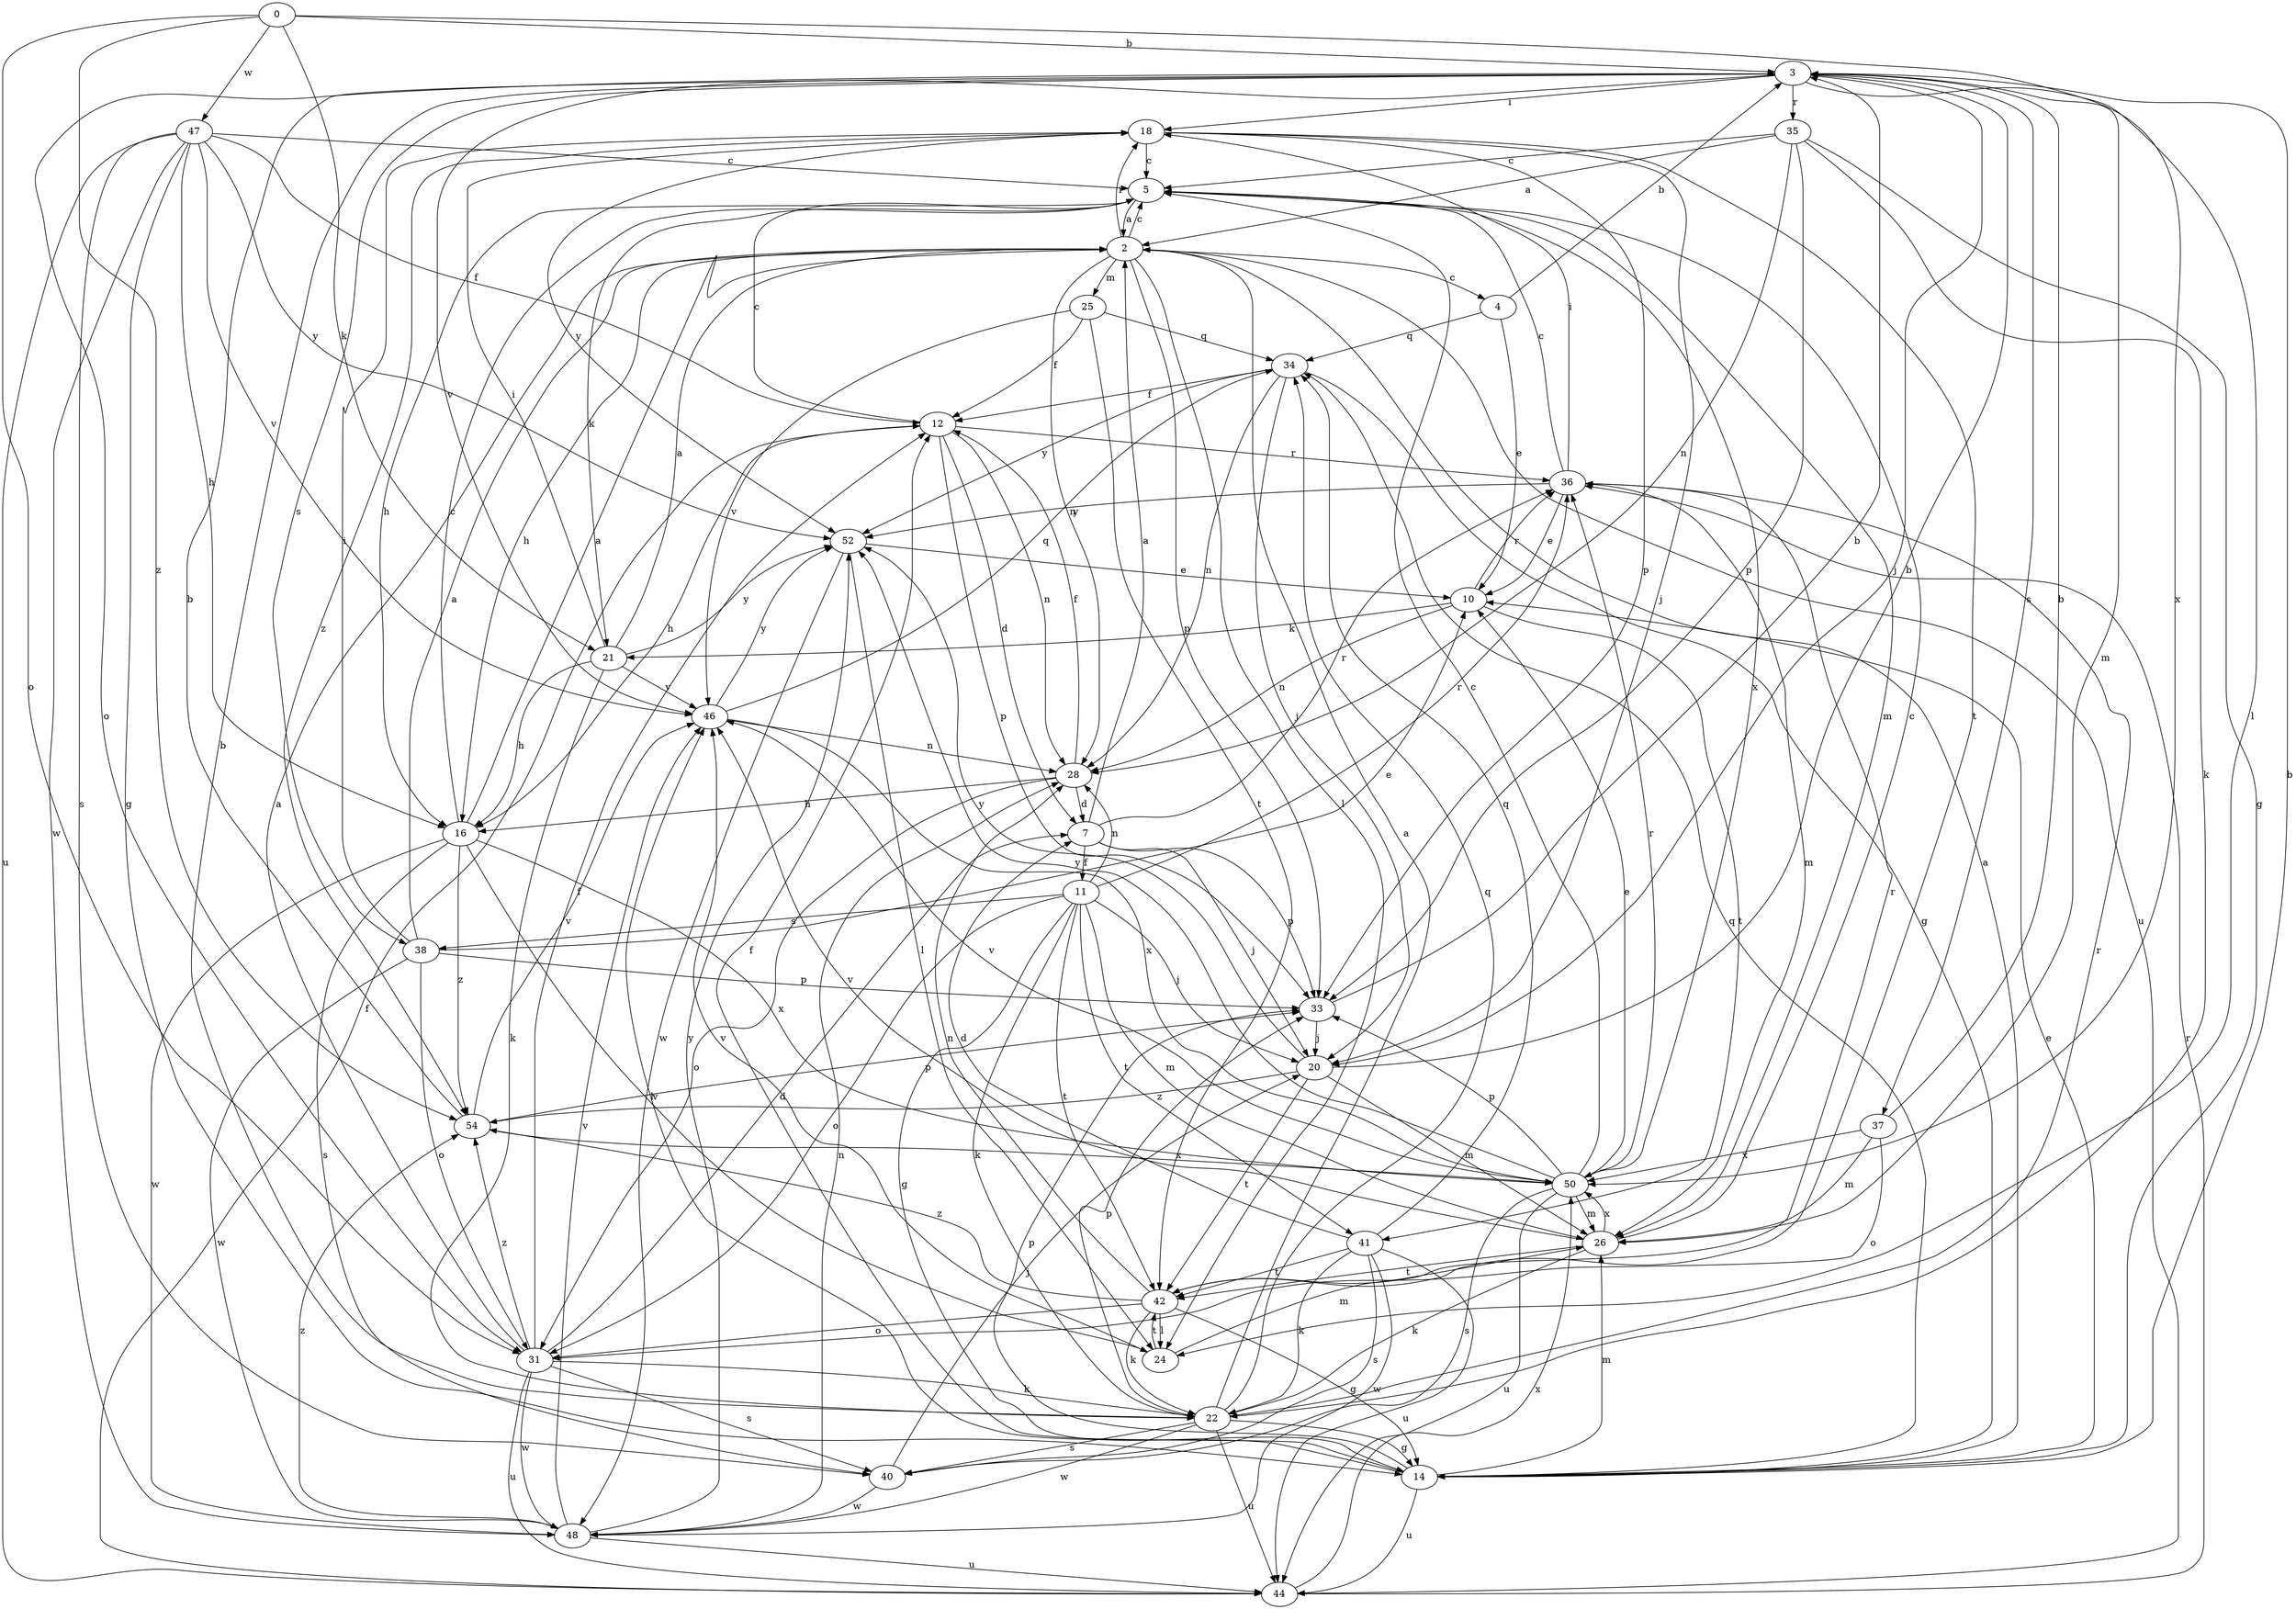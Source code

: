 strict digraph  {
0;
2;
3;
4;
5;
7;
10;
11;
12;
14;
16;
18;
20;
21;
22;
24;
25;
26;
28;
31;
33;
34;
35;
36;
37;
38;
40;
41;
42;
44;
46;
47;
48;
50;
52;
54;
0 -> 3  [label=b];
0 -> 21  [label=k];
0 -> 31  [label=o];
0 -> 47  [label=w];
0 -> 50  [label=x];
0 -> 54  [label=z];
2 -> 4  [label=c];
2 -> 5  [label=c];
2 -> 16  [label=h];
2 -> 18  [label=i];
2 -> 24  [label=l];
2 -> 25  [label=m];
2 -> 28  [label=n];
2 -> 33  [label=p];
2 -> 44  [label=u];
3 -> 18  [label=i];
3 -> 20  [label=j];
3 -> 24  [label=l];
3 -> 26  [label=m];
3 -> 31  [label=o];
3 -> 35  [label=r];
3 -> 37  [label=s];
3 -> 38  [label=s];
3 -> 46  [label=v];
4 -> 3  [label=b];
4 -> 10  [label=e];
4 -> 34  [label=q];
5 -> 2  [label=a];
5 -> 16  [label=h];
5 -> 21  [label=k];
5 -> 26  [label=m];
5 -> 50  [label=x];
7 -> 2  [label=a];
7 -> 11  [label=f];
7 -> 20  [label=j];
7 -> 33  [label=p];
7 -> 36  [label=r];
10 -> 21  [label=k];
10 -> 28  [label=n];
10 -> 36  [label=r];
10 -> 41  [label=t];
11 -> 14  [label=g];
11 -> 20  [label=j];
11 -> 22  [label=k];
11 -> 26  [label=m];
11 -> 28  [label=n];
11 -> 31  [label=o];
11 -> 36  [label=r];
11 -> 38  [label=s];
11 -> 41  [label=t];
11 -> 42  [label=t];
12 -> 5  [label=c];
12 -> 7  [label=d];
12 -> 16  [label=h];
12 -> 28  [label=n];
12 -> 33  [label=p];
12 -> 36  [label=r];
14 -> 2  [label=a];
14 -> 3  [label=b];
14 -> 10  [label=e];
14 -> 12  [label=f];
14 -> 26  [label=m];
14 -> 33  [label=p];
14 -> 34  [label=q];
14 -> 44  [label=u];
14 -> 46  [label=v];
16 -> 2  [label=a];
16 -> 5  [label=c];
16 -> 24  [label=l];
16 -> 40  [label=s];
16 -> 48  [label=w];
16 -> 50  [label=x];
16 -> 54  [label=z];
18 -> 5  [label=c];
18 -> 20  [label=j];
18 -> 33  [label=p];
18 -> 42  [label=t];
18 -> 52  [label=y];
18 -> 54  [label=z];
20 -> 3  [label=b];
20 -> 26  [label=m];
20 -> 42  [label=t];
20 -> 52  [label=y];
20 -> 54  [label=z];
21 -> 2  [label=a];
21 -> 16  [label=h];
21 -> 18  [label=i];
21 -> 22  [label=k];
21 -> 46  [label=v];
21 -> 52  [label=y];
22 -> 2  [label=a];
22 -> 3  [label=b];
22 -> 14  [label=g];
22 -> 33  [label=p];
22 -> 34  [label=q];
22 -> 36  [label=r];
22 -> 40  [label=s];
22 -> 44  [label=u];
22 -> 48  [label=w];
24 -> 26  [label=m];
24 -> 42  [label=t];
24 -> 46  [label=v];
25 -> 12  [label=f];
25 -> 34  [label=q];
25 -> 42  [label=t];
25 -> 46  [label=v];
26 -> 5  [label=c];
26 -> 22  [label=k];
26 -> 42  [label=t];
26 -> 46  [label=v];
26 -> 50  [label=x];
28 -> 7  [label=d];
28 -> 12  [label=f];
28 -> 16  [label=h];
28 -> 31  [label=o];
31 -> 2  [label=a];
31 -> 7  [label=d];
31 -> 12  [label=f];
31 -> 22  [label=k];
31 -> 40  [label=s];
31 -> 44  [label=u];
31 -> 48  [label=w];
31 -> 54  [label=z];
33 -> 3  [label=b];
33 -> 20  [label=j];
34 -> 12  [label=f];
34 -> 14  [label=g];
34 -> 20  [label=j];
34 -> 28  [label=n];
34 -> 52  [label=y];
35 -> 2  [label=a];
35 -> 5  [label=c];
35 -> 14  [label=g];
35 -> 22  [label=k];
35 -> 28  [label=n];
35 -> 33  [label=p];
36 -> 5  [label=c];
36 -> 10  [label=e];
36 -> 18  [label=i];
36 -> 26  [label=m];
36 -> 52  [label=y];
37 -> 3  [label=b];
37 -> 26  [label=m];
37 -> 31  [label=o];
37 -> 50  [label=x];
38 -> 2  [label=a];
38 -> 10  [label=e];
38 -> 18  [label=i];
38 -> 31  [label=o];
38 -> 33  [label=p];
38 -> 48  [label=w];
40 -> 20  [label=j];
40 -> 48  [label=w];
41 -> 7  [label=d];
41 -> 22  [label=k];
41 -> 34  [label=q];
41 -> 40  [label=s];
41 -> 42  [label=t];
41 -> 44  [label=u];
41 -> 48  [label=w];
42 -> 14  [label=g];
42 -> 22  [label=k];
42 -> 24  [label=l];
42 -> 28  [label=n];
42 -> 31  [label=o];
42 -> 36  [label=r];
42 -> 54  [label=z];
44 -> 12  [label=f];
44 -> 36  [label=r];
44 -> 50  [label=x];
46 -> 28  [label=n];
46 -> 34  [label=q];
46 -> 50  [label=x];
46 -> 52  [label=y];
47 -> 5  [label=c];
47 -> 12  [label=f];
47 -> 14  [label=g];
47 -> 16  [label=h];
47 -> 40  [label=s];
47 -> 44  [label=u];
47 -> 46  [label=v];
47 -> 48  [label=w];
47 -> 52  [label=y];
48 -> 28  [label=n];
48 -> 44  [label=u];
48 -> 46  [label=v];
48 -> 52  [label=y];
48 -> 54  [label=z];
50 -> 5  [label=c];
50 -> 10  [label=e];
50 -> 26  [label=m];
50 -> 33  [label=p];
50 -> 36  [label=r];
50 -> 40  [label=s];
50 -> 44  [label=u];
50 -> 46  [label=v];
50 -> 52  [label=y];
52 -> 10  [label=e];
52 -> 24  [label=l];
52 -> 48  [label=w];
54 -> 3  [label=b];
54 -> 33  [label=p];
54 -> 46  [label=v];
54 -> 50  [label=x];
}
